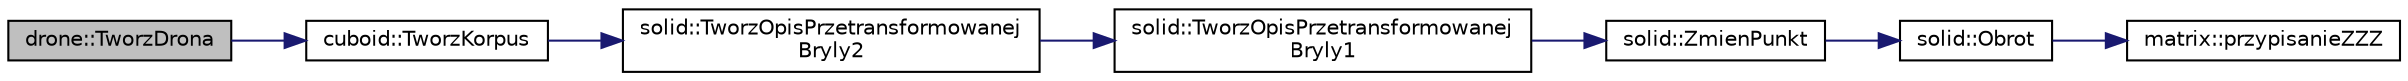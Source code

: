 digraph "drone::TworzDrona"
{
 // LATEX_PDF_SIZE
  edge [fontname="Helvetica",fontsize="10",labelfontname="Helvetica",labelfontsize="10"];
  node [fontname="Helvetica",fontsize="10",shape=record];
  rankdir="LR";
  Node1 [label="drone::TworzDrona",height=0.2,width=0.4,color="black", fillcolor="grey75", style="filled", fontcolor="black",tooltip="Function that creates all parts of a drone."];
  Node1 -> Node2 [color="midnightblue",fontsize="10",style="solid",fontname="Helvetica"];
  Node2 [label="cuboid::TworzKorpus",height=0.2,width=0.4,color="black", fillcolor="white", style="filled",URL="$classcuboid.html#a58d8a6ea6dfa7f4b30eecf3d26cef875",tooltip="Function that creates body of a drone."];
  Node2 -> Node3 [color="midnightblue",fontsize="10",style="solid",fontname="Helvetica"];
  Node3 [label="solid::TworzOpisPrzetransformowanej\lBryly2",height=0.2,width=0.4,color="black", fillcolor="white", style="filled",URL="$classsolid.html#a1b906608160300ab398231c3194b9c10",tooltip="Function resposible for proper inter-file savenigs."];
  Node3 -> Node4 [color="midnightblue",fontsize="10",style="solid",fontname="Helvetica"];
  Node4 [label="solid::TworzOpisPrzetransformowanej\lBryly1",height=0.2,width=0.4,color="black", fillcolor="white", style="filled",URL="$classsolid.html#aea0dd59903a371c3d277e013d27e467b",tooltip="Function that saves transformed pionts to a file."];
  Node4 -> Node5 [color="midnightblue",fontsize="10",style="solid",fontname="Helvetica"];
  Node5 [label="solid::ZmienPunkt",height=0.2,width=0.4,color="black", fillcolor="white", style="filled",URL="$classsolid.html#a362fd944f44b271a035d1a773c0d8807",tooltip="Function that change (truns and moves) a single point by given angle and translation."];
  Node5 -> Node6 [color="midnightblue",fontsize="10",style="solid",fontname="Helvetica"];
  Node6 [label="solid::Obrot",height=0.2,width=0.4,color="black", fillcolor="white", style="filled",URL="$classsolid.html#a1df6aa4cd4830083477bb65a0760a750",tooltip="Function that change (turns) a single point coordinates by given angle."];
  Node6 -> Node7 [color="midnightblue",fontsize="10",style="solid",fontname="Helvetica"];
  Node7 [label="matrix::przypisanieZZZ",height=0.2,width=0.4,color="black", fillcolor="white", style="filled",URL="$classmatrix.html#a3c54b84198b67754aa9c65d534ddbc3f",tooltip="Delkaracje funkcji."];
}
